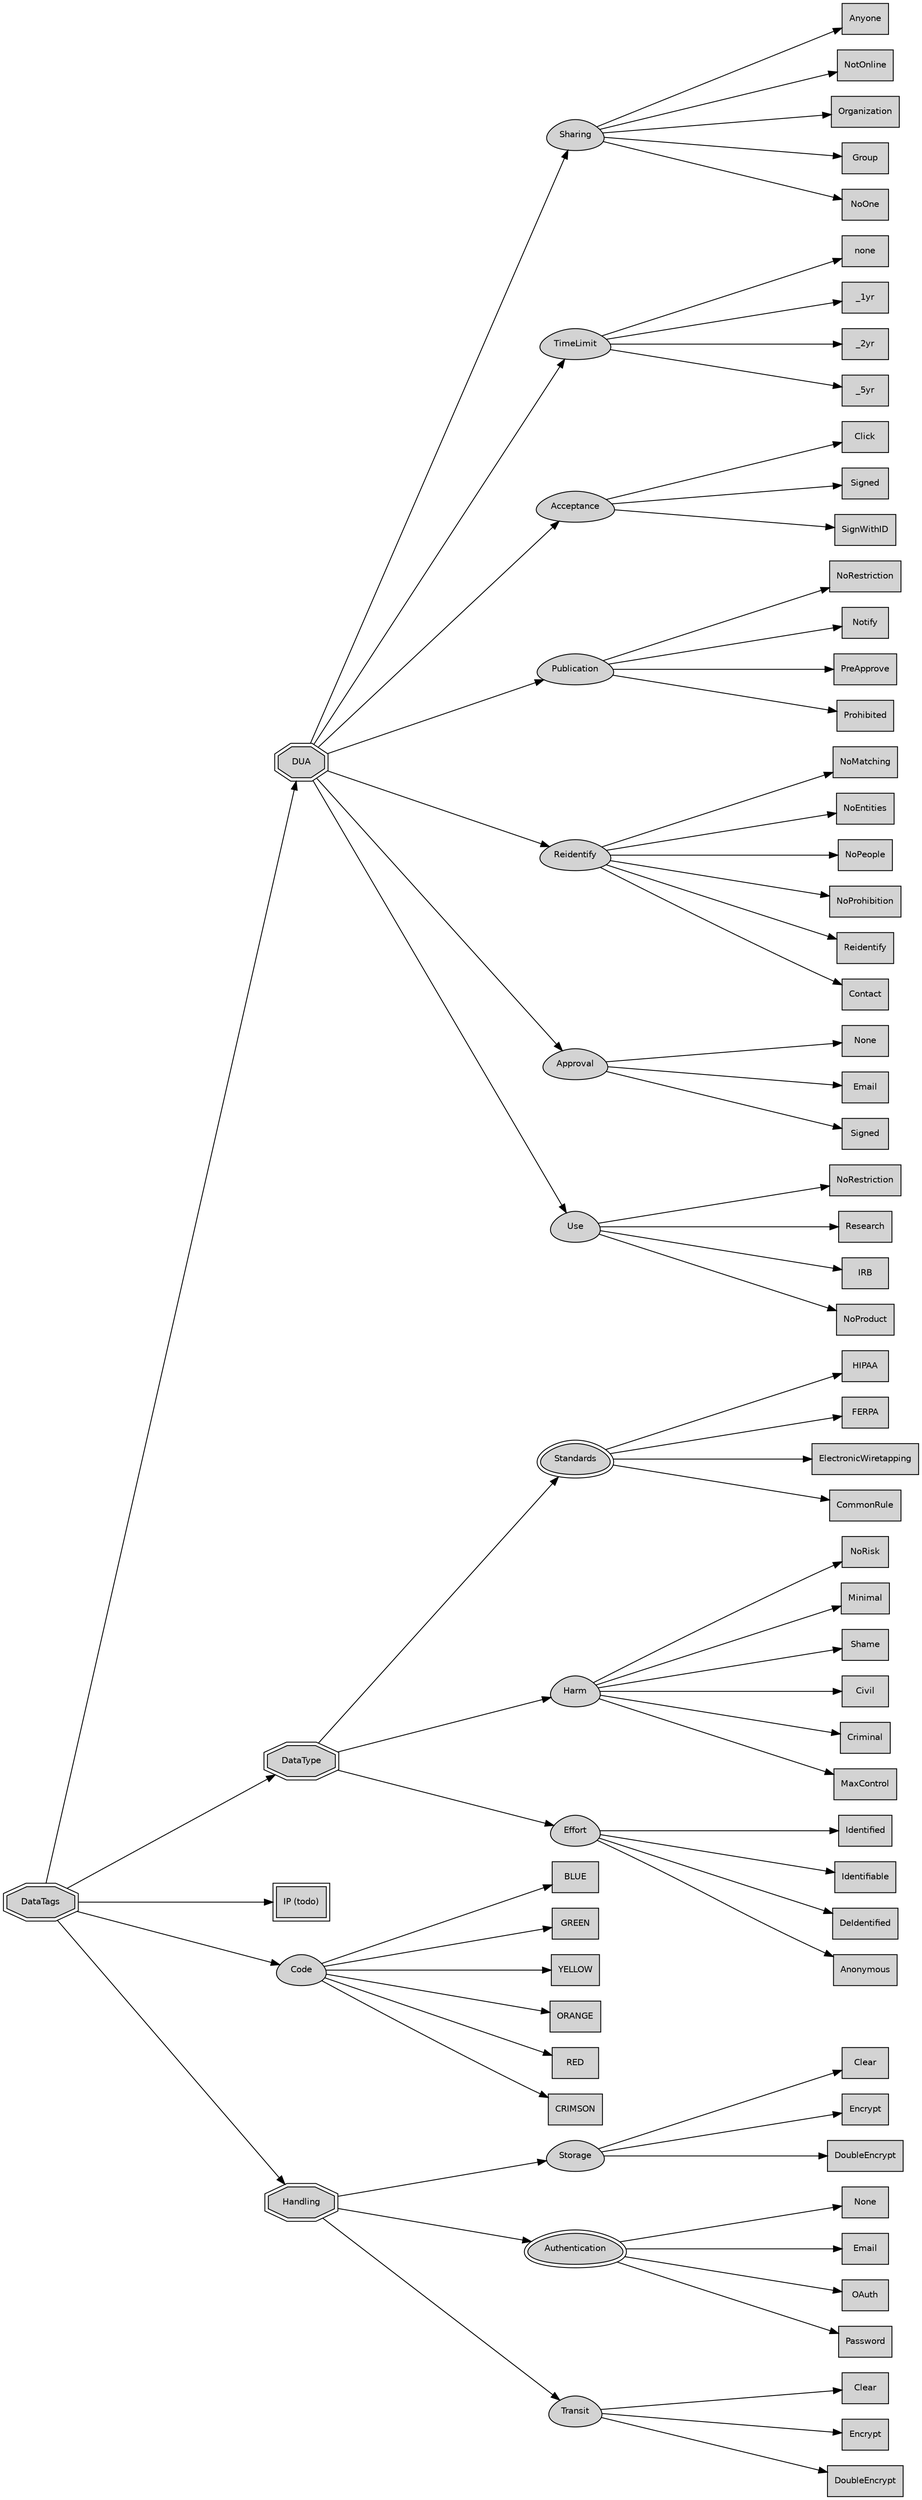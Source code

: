 digraph ChartSet {
edge [fontname="Helvetica" fontsize="10"]
node [fillcolor="lightgray" style="filled" fontname="Helvetica" fontsize="10"]
rankdir=LR
graph [overlap=true ranksep=3]
DataTags[label="DataTags" shape="octagon" peripheries="2"]
DUA[label="DUA" shape="octagon" peripheries="2"]
Sharing[label="Sharing" shape="egg"]
Sharing_Anyone[label="Anyone" shape="box"]
Sharing_NotOnline[label="NotOnline" shape="box"]
Sharing_Organization[label="Organization" shape="box"]
Sharing_Group[label="Group" shape="box"]
Sharing_NoOne[label="NoOne" shape="box"]
TimeLimit[label="TimeLimit" shape="egg"]
TimeLimit_none[label="none" shape="box"]
TimeLimit__1yr[label="_1yr" shape="box"]
TimeLimit__2yr[label="_2yr" shape="box"]
TimeLimit__5yr[label="_5yr" shape="box"]
Acceptance[label="Acceptance" shape="egg"]
Acceptance_Click[label="Click" shape="box"]
Acceptance_Signed[label="Signed" shape="box"]
Acceptance_SignWithID[label="SignWithID" shape="box"]
Publication[label="Publication" shape="egg"]
Publication_NoRestriction[label="NoRestriction" shape="box"]
Publication_Notify[label="Notify" shape="box"]
Publication_PreApprove[label="PreApprove" shape="box"]
Publication_Prohibited[label="Prohibited" shape="box"]
Reidentify[label="Reidentify" shape="egg"]
Reidentify_NoMatching[label="NoMatching" shape="box"]
Reidentify_NoEntities[label="NoEntities" shape="box"]
Reidentify_NoPeople[label="NoPeople" shape="box"]
Reidentify_NoProhibition[label="NoProhibition" shape="box"]
Reidentify_Reidentify[label="Reidentify" shape="box"]
Reidentify_Contact[label="Contact" shape="box"]
Approval[label="Approval" shape="egg"]
Approval_None[label="None" shape="box"]
Approval_Email[label="Email" shape="box"]
Approval_Signed[label="Signed" shape="box"]
Use[label="Use" shape="egg"]
Use_NoRestriction[label="NoRestriction" shape="box"]
Use_Research[label="Research" shape="box"]
Use_IRB[label="IRB" shape="box"]
Use_NoProduct[label="NoProduct" shape="box"]
DataType[label="DataType" shape="octagon" peripheries="2"]
Standards[label="Standards" shape="egg" peripheries="2"]
Standards_HIPAA[label="HIPAA" shape="box"]
Standards_FERPA[label="FERPA" shape="box"]
Standards_ElectronicWiretapping[label="ElectronicWiretapping" shape="box"]
Standards_CommonRule[label="CommonRule" shape="box"]
Harm[label="Harm" shape="egg"]
Harm_NoRisk[label="NoRisk" shape="box"]
Harm_Minimal[label="Minimal" shape="box"]
Harm_Shame[label="Shame" shape="box"]
Harm_Civil[label="Civil" shape="box"]
Harm_Criminal[label="Criminal" shape="box"]
Harm_MaxControl[label="MaxControl" shape="box"]
Effort[label="Effort" shape="egg"]
Effort_Identified[label="Identified" shape="box"]
Effort_Identifiable[label="Identifiable" shape="box"]
Effort_DeIdentified[label="DeIdentified" shape="box"]
Effort_Anonymous[label="Anonymous" shape="box"]
IP[label="IP (todo)" shape="plaintext" peripheries="2"]
Code[label="Code" shape="egg"]
Code_BLUE[label="BLUE" shape="box"]
Code_GREEN[label="GREEN" shape="box"]
Code_YELLOW[label="YELLOW" shape="box"]
Code_ORANGE[label="ORANGE" shape="box"]
Code_RED[label="RED" shape="box"]
Code_CRIMSON[label="CRIMSON" shape="box"]
Handling[label="Handling" shape="octagon" peripheries="2"]
Storage[label="Storage" shape="egg"]
Storage_Clear[label="Clear" shape="box"]
Storage_Encrypt[label="Encrypt" shape="box"]
Storage_DoubleEncrypt[label="DoubleEncrypt" shape="box"]
Authentication[label="Authentication" shape="egg" peripheries="2"]
Authentication_None[label="None" shape="box"]
Authentication_Email[label="Email" shape="box"]
Authentication_OAuth[label="OAuth" shape="box"]
Authentication_Password[label="Password" shape="box"]
Transit[label="Transit" shape="egg"]
Transit_Clear[label="Clear" shape="box"]
Transit_Encrypt[label="Encrypt" shape="box"]
Transit_DoubleEncrypt[label="DoubleEncrypt" shape="box"]
DataTags -> DUA
DUA -> Sharing
Sharing -> Sharing_Anyone
Sharing -> Sharing_NotOnline
Sharing -> Sharing_Organization
Sharing -> Sharing_Group
Sharing -> Sharing_NoOne
DUA -> TimeLimit
TimeLimit -> TimeLimit_none
TimeLimit -> TimeLimit__1yr
TimeLimit -> TimeLimit__2yr
TimeLimit -> TimeLimit__5yr
DUA -> Acceptance
Acceptance -> Acceptance_Click
Acceptance -> Acceptance_Signed
Acceptance -> Acceptance_SignWithID
DUA -> Publication
Publication -> Publication_NoRestriction
Publication -> Publication_Notify
Publication -> Publication_PreApprove
Publication -> Publication_Prohibited
DUA -> Reidentify
Reidentify -> Reidentify_NoMatching
Reidentify -> Reidentify_NoEntities
Reidentify -> Reidentify_NoPeople
Reidentify -> Reidentify_NoProhibition
Reidentify -> Reidentify_Reidentify
Reidentify -> Reidentify_Contact
DUA -> Approval
Approval -> Approval_None
Approval -> Approval_Email
Approval -> Approval_Signed
DUA -> Use
Use -> Use_NoRestriction
Use -> Use_Research
Use -> Use_IRB
Use -> Use_NoProduct
DataTags -> DataType
DataType -> Standards
Standards -> Standards_HIPAA
Standards -> Standards_FERPA
Standards -> Standards_ElectronicWiretapping
Standards -> Standards_CommonRule
DataType -> Harm
Harm -> Harm_NoRisk
Harm -> Harm_Minimal
Harm -> Harm_Shame
Harm -> Harm_Civil
Harm -> Harm_Criminal
Harm -> Harm_MaxControl
DataType -> Effort
Effort -> Effort_Identified
Effort -> Effort_Identifiable
Effort -> Effort_DeIdentified
Effort -> Effort_Anonymous
DataTags -> IP
DataTags -> Code
Code -> Code_BLUE
Code -> Code_GREEN
Code -> Code_YELLOW
Code -> Code_ORANGE
Code -> Code_RED
Code -> Code_CRIMSON
DataTags -> Handling
Handling -> Storage
Storage -> Storage_Clear
Storage -> Storage_Encrypt
Storage -> Storage_DoubleEncrypt
Handling -> Authentication
Authentication -> Authentication_None
Authentication -> Authentication_Email
Authentication -> Authentication_OAuth
Authentication -> Authentication_Password
Handling -> Transit
Transit -> Transit_Clear
Transit -> Transit_Encrypt
Transit -> Transit_DoubleEncrypt
}
